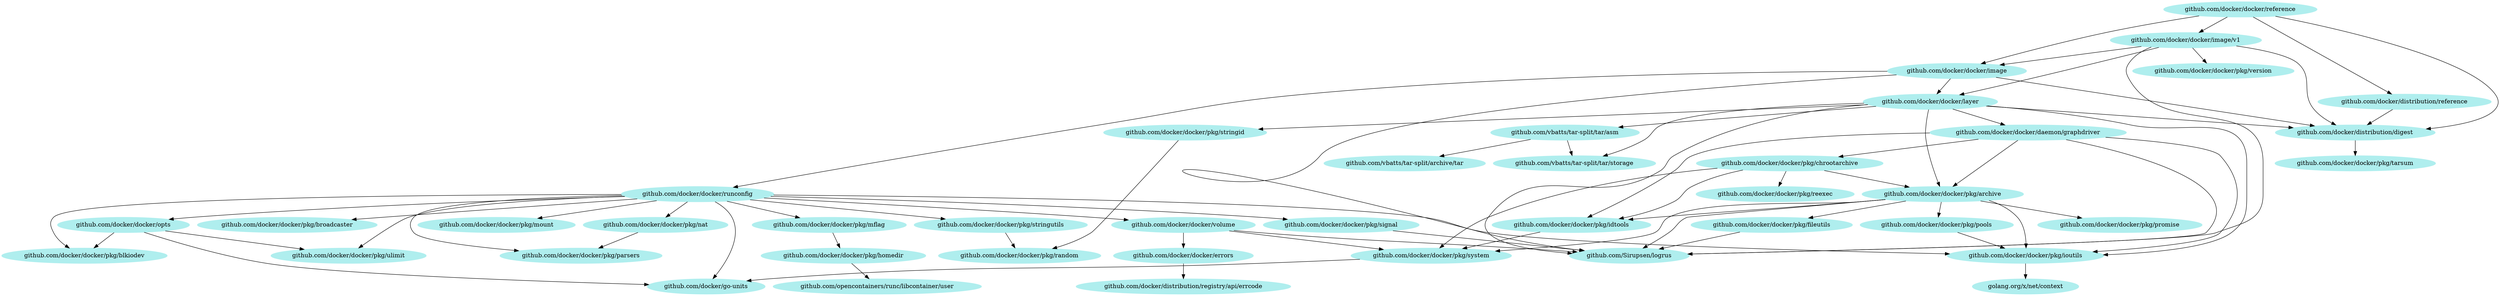 digraph godep {
0 [label="github.com/docker/docker/pkg/idtools" style="filled" color="paleturquoise"];
0 -> 1;
2 [label="github.com/vbatts/tar-split/tar/asm" style="filled" color="paleturquoise"];
2 -> 3;
2 -> 4;
3 [label="github.com/vbatts/tar-split/archive/tar" style="filled" color="paleturquoise"];
5 [label="github.com/docker/docker/pkg/blkiodev" style="filled" color="paleturquoise"];
6 [label="github.com/docker/distribution/digest" style="filled" color="paleturquoise"];
6 -> 7;
8 [label="github.com/docker/docker/image" style="filled" color="paleturquoise"];
8 -> 9;
8 -> 6;
8 -> 10;
8 -> 11;
12 [label="github.com/opencontainers/runc/libcontainer/user" style="filled" color="paleturquoise"];
13 [label="github.com/docker/docker/image/v1" style="filled" color="paleturquoise"];
13 -> 9;
13 -> 6;
13 -> 8;
13 -> 10;
13 -> 14;
15 [label="github.com/docker/docker/reference" style="filled" color="paleturquoise"];
15 -> 6;
15 -> 16;
15 -> 8;
15 -> 13;
17 [label="github.com/docker/docker/pkg/parsers" style="filled" color="paleturquoise"];
18 [label="github.com/docker/docker/pkg/signal" style="filled" color="paleturquoise"];
18 -> 9;
19 [label="github.com/docker/docker/volume" style="filled" color="paleturquoise"];
19 -> 9;
19 -> 20;
19 -> 1;
11 [label="github.com/docker/docker/runconfig" style="filled" color="paleturquoise"];
11 -> 21;
11 -> 5;
11 -> 22;
11 -> 23;
11 -> 24;
11 -> 25;
11 -> 26;
11 -> 17;
11 -> 18;
11 -> 27;
11 -> 28;
11 -> 19;
11 -> 29;
25 [label="github.com/docker/docker/pkg/mount" style="filled" color="paleturquoise"];
1 [label="github.com/docker/docker/pkg/system" style="filled" color="paleturquoise"];
1 -> 29;
30 [label="github.com/docker/docker/pkg/stringid" style="filled" color="paleturquoise"];
30 -> 31;
31 [label="github.com/docker/docker/pkg/random" style="filled" color="paleturquoise"];
21 [label="github.com/docker/docker/opts" style="filled" color="paleturquoise"];
21 -> 5;
21 -> 28;
21 -> 29;
28 [label="github.com/docker/docker/pkg/ulimit" style="filled" color="paleturquoise"];
26 [label="github.com/docker/docker/pkg/nat" style="filled" color="paleturquoise"];
26 -> 17;
32 [label="golang.org/x/net/context" style="filled" color="paleturquoise"];
33 [label="github.com/docker/docker/daemon/graphdriver" style="filled" color="paleturquoise"];
33 -> 9;
33 -> 34;
33 -> 35;
33 -> 0;
33 -> 23;
34 [label="github.com/docker/docker/pkg/archive" style="filled" color="paleturquoise"];
34 -> 9;
34 -> 36;
34 -> 0;
34 -> 23;
34 -> 37;
34 -> 38;
34 -> 1;
23 [label="github.com/docker/docker/pkg/ioutils" style="filled" color="paleturquoise"];
23 -> 32;
35 [label="github.com/docker/docker/pkg/chrootarchive" style="filled" color="paleturquoise"];
35 -> 34;
35 -> 0;
35 -> 39;
35 -> 1;
24 [label="github.com/docker/docker/pkg/mflag" style="filled" color="paleturquoise"];
24 -> 40;
41 [label="github.com/docker/distribution/registry/api/errcode" style="filled" color="paleturquoise"];
14 [label="github.com/docker/docker/pkg/version" style="filled" color="paleturquoise"];
9 [label="github.com/Sirupsen/logrus" style="filled" color="paleturquoise"];
10 [label="github.com/docker/docker/layer" style="filled" color="paleturquoise"];
10 -> 9;
10 -> 6;
10 -> 33;
10 -> 34;
10 -> 23;
10 -> 30;
10 -> 2;
10 -> 4;
36 [label="github.com/docker/docker/pkg/fileutils" style="filled" color="paleturquoise"];
36 -> 9;
37 [label="github.com/docker/docker/pkg/pools" style="filled" color="paleturquoise"];
37 -> 23;
38 [label="github.com/docker/docker/pkg/promise" style="filled" color="paleturquoise"];
4 [label="github.com/vbatts/tar-split/tar/storage" style="filled" color="paleturquoise"];
40 [label="github.com/docker/docker/pkg/homedir" style="filled" color="paleturquoise"];
40 -> 12;
27 [label="github.com/docker/docker/pkg/stringutils" style="filled" color="paleturquoise"];
27 -> 31;
16 [label="github.com/docker/distribution/reference" style="filled" color="paleturquoise"];
16 -> 6;
29 [label="github.com/docker/go-units" style="filled" color="paleturquoise"];
39 [label="github.com/docker/docker/pkg/reexec" style="filled" color="paleturquoise"];
22 [label="github.com/docker/docker/pkg/broadcaster" style="filled" color="paleturquoise"];
20 [label="github.com/docker/docker/errors" style="filled" color="paleturquoise"];
20 -> 41;
7 [label="github.com/docker/docker/pkg/tarsum" style="filled" color="paleturquoise"];
}
